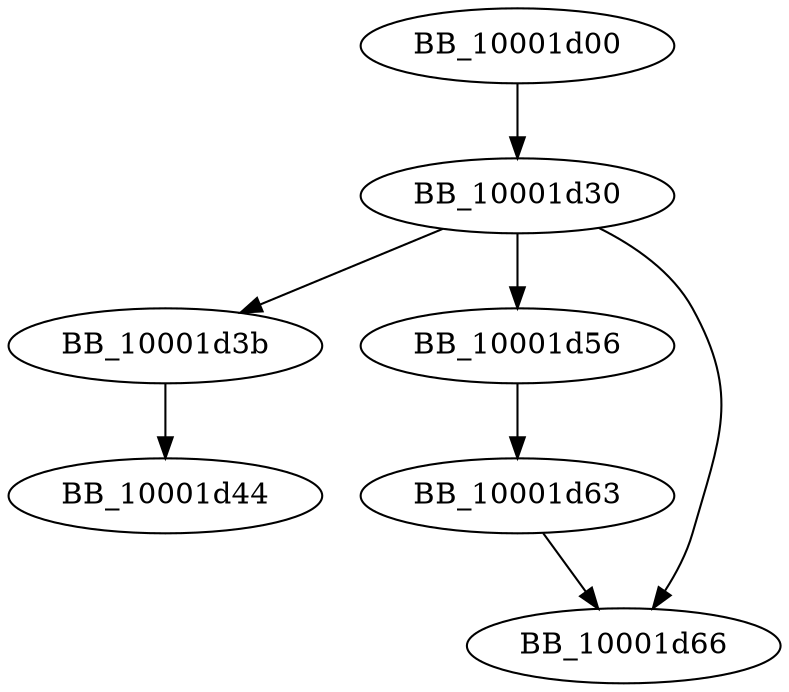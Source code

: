 DiGraph sub_10001D00{
BB_10001d00->BB_10001d30
BB_10001d30->BB_10001d3b
BB_10001d30->BB_10001d56
BB_10001d30->BB_10001d66
BB_10001d3b->BB_10001d44
BB_10001d56->BB_10001d63
BB_10001d63->BB_10001d66
}
